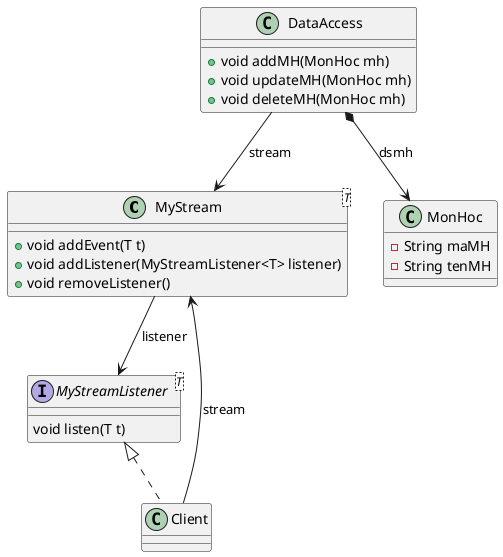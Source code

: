 @startuml
'https://plantuml.com/class-diagram

class MyStream<T> {
    + void addEvent(T t)
    + void addListener(MyStreamListener<T> listener)
    + void removeListener()
}

interface MyStreamListener<T> {
    void listen(T t)
}

class Client {
}

class DataAccess {
    + void addMH(MonHoc mh)
    + void updateMH(MonHoc mh)
    + void deleteMH(MonHoc mh)
}

class MonHoc {
    - String maMH
    - String tenMH
}

MyStream --> MyStreamListener: listener
DataAccess --> MyStream: stream
MyStream <-- Client: stream
MyStreamListener <|.. Client
DataAccess *--> MonHoc: dsmh



@enduml